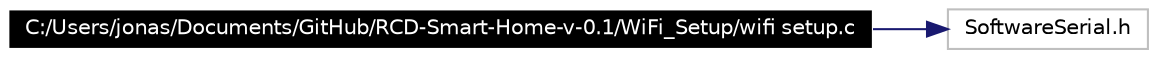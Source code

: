 digraph G
{
  edge [fontname="Helvetica",fontsize=10,labelfontname="Helvetica",labelfontsize=10];
  node [fontname="Helvetica",fontsize=10,shape=record];
  rankdir=LR;
  Node1 [label="C:/Users/jonas/Documents/GitHub/RCD-Smart-Home-v-0.1/WiFi_Setup/wifi setup.c",height=0.2,width=0.4,color="white", fillcolor="black", style="filled" fontcolor="white"];
  Node1 -> Node2 [color="midnightblue",fontsize=10,style="solid"];
  Node2 [label="SoftwareSerial.h",height=0.2,width=0.4,color="grey75", fillcolor="white", style="filled"];
}
